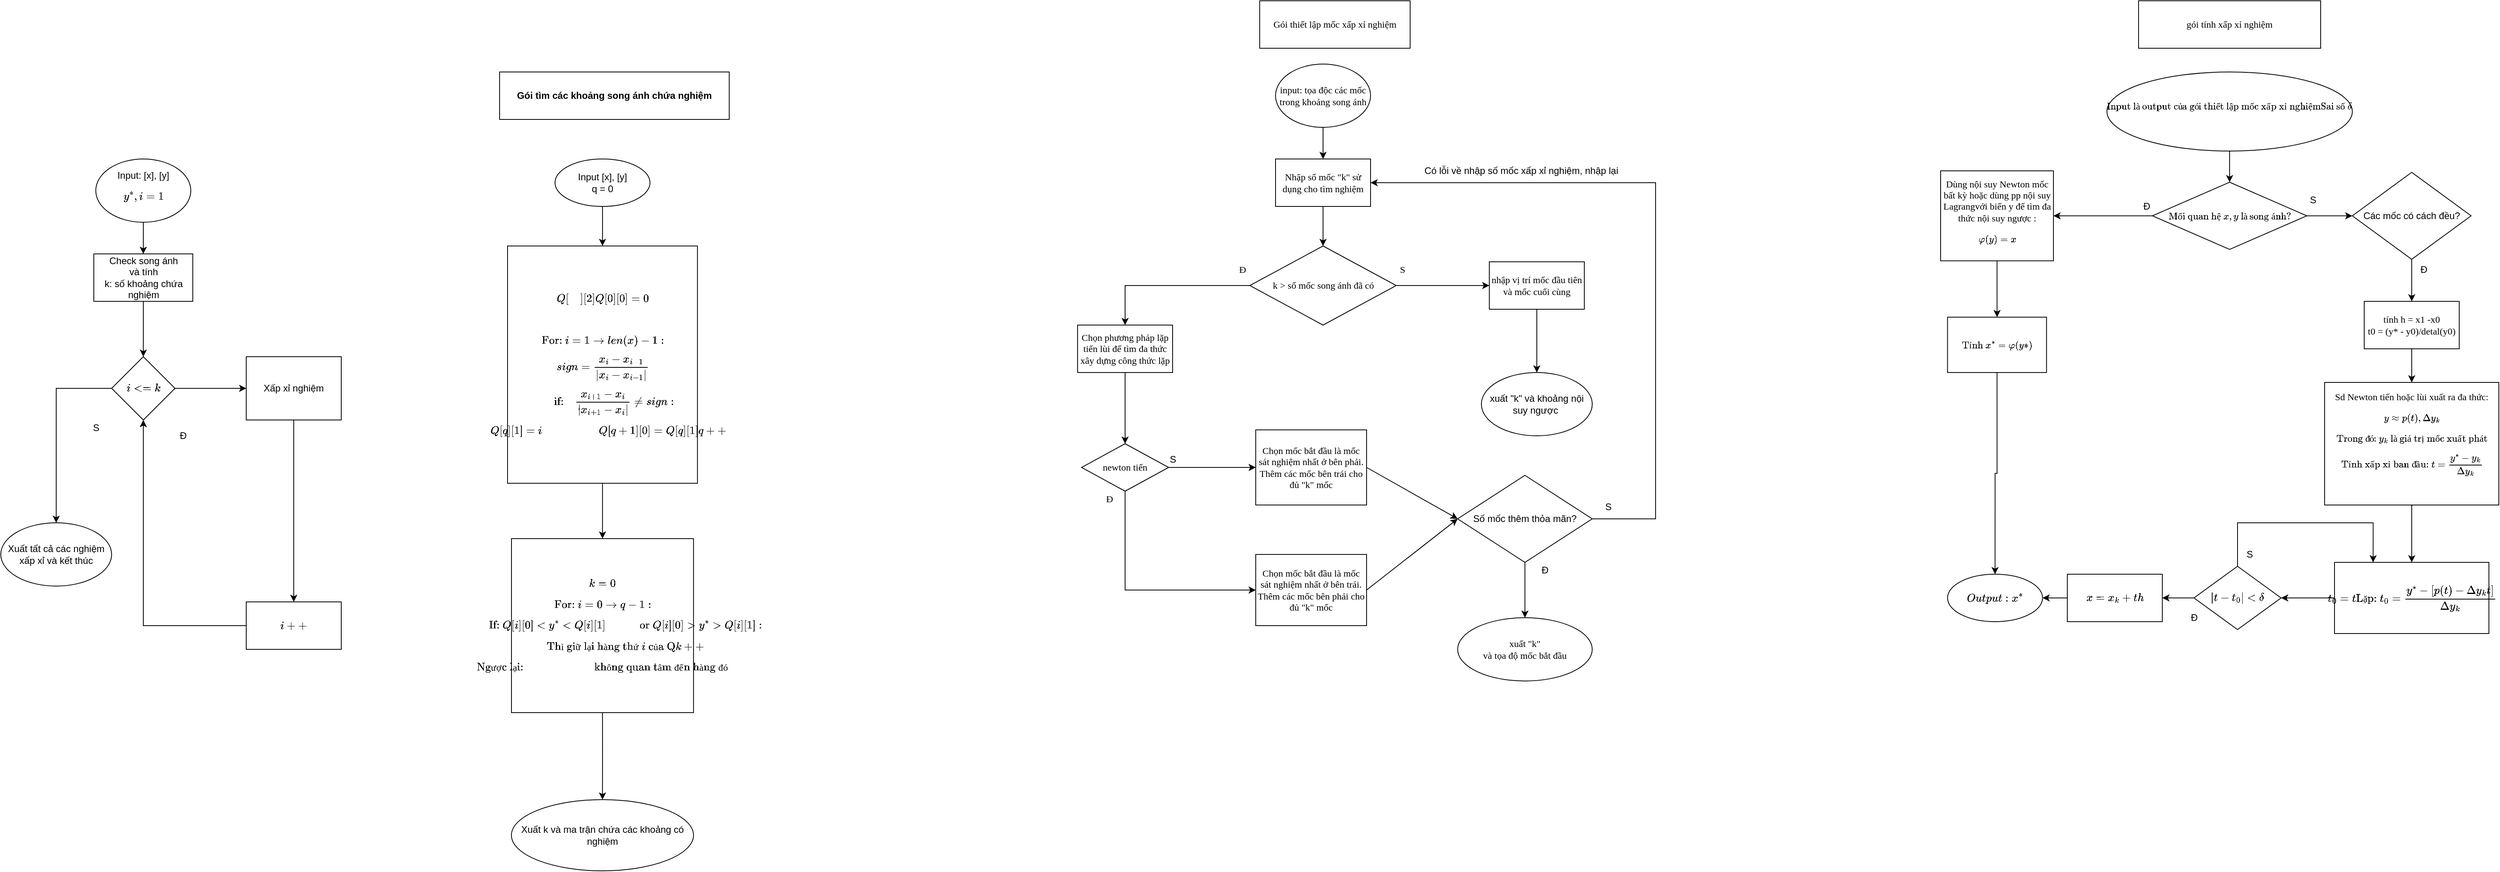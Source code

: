 <mxfile version="16.5.2" type="google"><diagram id="-bo-W2XCwvbuusPsBK75" name="Page-2"><mxGraphModel dx="1022" dy="5156" grid="1" gridSize="10" guides="1" tooltips="1" connect="1" arrows="1" fold="1" page="1" pageScale="1" pageWidth="3300" pageHeight="4681" math="1" shadow="0"><root><mxCell id="rgaE1AEuiitReDvdLhnc-0"/><mxCell id="rgaE1AEuiitReDvdLhnc-1" parent="rgaE1AEuiitReDvdLhnc-0"/><mxCell id="rgaE1AEuiitReDvdLhnc-18" style="edgeStyle=orthogonalEdgeStyle;rounded=0;orthogonalLoop=1;jettySize=auto;html=1;exitX=0.5;exitY=1;exitDx=0;exitDy=0;entryX=0.5;entryY=0;entryDx=0;entryDy=0;" parent="rgaE1AEuiitReDvdLhnc-1" source="rgaE1AEuiitReDvdLhnc-2" target="rgaE1AEuiitReDvdLhnc-4" edge="1"><mxGeometry relative="1" as="geometry"/></mxCell><mxCell id="rgaE1AEuiitReDvdLhnc-2" value="Input: [x], [y]&lt;br&gt;$$y^*, i = 1$$" style="ellipse;whiteSpace=wrap;html=1;" parent="rgaE1AEuiitReDvdLhnc-1" vertex="1"><mxGeometry x="180" y="80" width="120" height="80" as="geometry"/></mxCell><mxCell id="rgaE1AEuiitReDvdLhnc-15" style="edgeStyle=orthogonalEdgeStyle;rounded=0;orthogonalLoop=1;jettySize=auto;html=1;entryX=0.5;entryY=1;entryDx=0;entryDy=0;exitX=0;exitY=0.5;exitDx=0;exitDy=0;" parent="rgaE1AEuiitReDvdLhnc-1" source="rgaE1AEuiitReDvdLhnc-16" target="rgaE1AEuiitReDvdLhnc-7" edge="1"><mxGeometry relative="1" as="geometry"><mxPoint x="430" y="530" as="targetPoint"/><mxPoint x="390" y="580" as="sourcePoint"/></mxGeometry></mxCell><mxCell id="rgaE1AEuiitReDvdLhnc-17" style="edgeStyle=orthogonalEdgeStyle;rounded=0;orthogonalLoop=1;jettySize=auto;html=1;exitX=0.5;exitY=1;exitDx=0;exitDy=0;entryX=0.5;entryY=0;entryDx=0;entryDy=0;" parent="rgaE1AEuiitReDvdLhnc-1" source="rgaE1AEuiitReDvdLhnc-14" target="rgaE1AEuiitReDvdLhnc-16" edge="1"><mxGeometry relative="1" as="geometry"/></mxCell><mxCell id="rgaE1AEuiitReDvdLhnc-14" value="Xấp xỉ nghiệm" style="rounded=0;whiteSpace=wrap;html=1;" parent="rgaE1AEuiitReDvdLhnc-1" vertex="1"><mxGeometry x="370" y="330" width="120" height="80" as="geometry"/></mxCell><mxCell id="rgaE1AEuiitReDvdLhnc-19" style="edgeStyle=orthogonalEdgeStyle;rounded=0;orthogonalLoop=1;jettySize=auto;html=1;exitX=0.5;exitY=1;exitDx=0;exitDy=0;" parent="rgaE1AEuiitReDvdLhnc-1" source="rgaE1AEuiitReDvdLhnc-4" target="rgaE1AEuiitReDvdLhnc-7" edge="1"><mxGeometry relative="1" as="geometry"><mxPoint x="240" y="280" as="targetPoint"/></mxGeometry></mxCell><mxCell id="rgaE1AEuiitReDvdLhnc-4" value="Check song ánh&lt;br&gt;và tính &lt;br&gt;k: số khoảng chứa nghiệm" style="rounded=0;whiteSpace=wrap;html=1;" parent="rgaE1AEuiitReDvdLhnc-1" vertex="1"><mxGeometry x="177.5" y="200" width="125" height="60" as="geometry"/></mxCell><mxCell id="rgaE1AEuiitReDvdLhnc-8" style="edgeStyle=orthogonalEdgeStyle;rounded=0;orthogonalLoop=1;jettySize=auto;html=1;exitX=0;exitY=0.5;exitDx=0;exitDy=0;entryX=0.5;entryY=0;entryDx=0;entryDy=0;" parent="rgaE1AEuiitReDvdLhnc-1" source="rgaE1AEuiitReDvdLhnc-7" target="rgaE1AEuiitReDvdLhnc-20" edge="1"><mxGeometry relative="1" as="geometry"><mxPoint x="150" y="520" as="targetPoint"/><mxPoint x="90" y="400" as="sourcePoint"/></mxGeometry></mxCell><mxCell id="rgaE1AEuiitReDvdLhnc-10" style="edgeStyle=orthogonalEdgeStyle;rounded=0;orthogonalLoop=1;jettySize=auto;html=1;exitX=1;exitY=0.5;exitDx=0;exitDy=0;entryX=0;entryY=0.5;entryDx=0;entryDy=0;" parent="rgaE1AEuiitReDvdLhnc-1" source="rgaE1AEuiitReDvdLhnc-7" target="rgaE1AEuiitReDvdLhnc-14" edge="1"><mxGeometry relative="1" as="geometry"><mxPoint x="370" y="410" as="targetPoint"/></mxGeometry></mxCell><mxCell id="rgaE1AEuiitReDvdLhnc-7" value="$$i &amp;lt;= k$$" style="rhombus;whiteSpace=wrap;html=1;" parent="rgaE1AEuiitReDvdLhnc-1" vertex="1"><mxGeometry x="200" y="330" width="80" height="80" as="geometry"/></mxCell><mxCell id="rgaE1AEuiitReDvdLhnc-11" value="Đ" style="text;html=1;align=center;verticalAlign=middle;resizable=0;points=[];autosize=1;strokeColor=none;fillColor=none;" parent="rgaE1AEuiitReDvdLhnc-1" vertex="1"><mxGeometry x="280" y="420" width="20" height="20" as="geometry"/></mxCell><mxCell id="rgaE1AEuiitReDvdLhnc-12" value="S" style="text;html=1;align=center;verticalAlign=middle;resizable=0;points=[];autosize=1;strokeColor=none;fillColor=none;" parent="rgaE1AEuiitReDvdLhnc-1" vertex="1"><mxGeometry x="170" y="410" width="20" height="20" as="geometry"/></mxCell><mxCell id="rgaE1AEuiitReDvdLhnc-16" value="$$i++$$" style="rounded=0;whiteSpace=wrap;html=1;" parent="rgaE1AEuiitReDvdLhnc-1" vertex="1"><mxGeometry x="370" y="640" width="120" height="60" as="geometry"/></mxCell><mxCell id="rgaE1AEuiitReDvdLhnc-20" value="&lt;span&gt;Xuất tất cả các nghiệm xấp xỉ và kết thúc&lt;/span&gt;" style="ellipse;whiteSpace=wrap;html=1;" parent="rgaE1AEuiitReDvdLhnc-1" vertex="1"><mxGeometry x="60" y="540" width="140" height="80" as="geometry"/></mxCell><mxCell id="rgaE1AEuiitReDvdLhnc-23" style="edgeStyle=orthogonalEdgeStyle;rounded=0;orthogonalLoop=1;jettySize=auto;html=1;exitX=0.5;exitY=1;exitDx=0;exitDy=0;" parent="rgaE1AEuiitReDvdLhnc-1" source="rgaE1AEuiitReDvdLhnc-21" target="rgaE1AEuiitReDvdLhnc-24" edge="1"><mxGeometry relative="1" as="geometry"><mxPoint x="820.353" y="190" as="targetPoint"/></mxGeometry></mxCell><mxCell id="rgaE1AEuiitReDvdLhnc-21" value="Input [x], [y]&lt;br&gt;q = 0" style="ellipse;whiteSpace=wrap;html=1;" parent="rgaE1AEuiitReDvdLhnc-1" vertex="1"><mxGeometry x="759.95" y="80" width="120" height="60" as="geometry"/></mxCell><mxCell id="rgaE1AEuiitReDvdLhnc-22" value="&lt;b&gt;Gói tìm các khoảng song ánh chứa nghiệm&lt;/b&gt;" style="rounded=0;whiteSpace=wrap;html=1;" parent="rgaE1AEuiitReDvdLhnc-1" vertex="1"><mxGeometry x="690" y="-30" width="290" height="60" as="geometry"/></mxCell><mxCell id="rgaE1AEuiitReDvdLhnc-25" style="edgeStyle=orthogonalEdgeStyle;rounded=0;orthogonalLoop=1;jettySize=auto;html=1;exitX=0.5;exitY=1;exitDx=0;exitDy=0;entryX=0.5;entryY=0;entryDx=0;entryDy=0;" parent="rgaE1AEuiitReDvdLhnc-1" source="rgaE1AEuiitReDvdLhnc-24" target="rgaE1AEuiitReDvdLhnc-26" edge="1"><mxGeometry relative="1" as="geometry"><mxPoint x="820.353" y="690" as="targetPoint"/></mxGeometry></mxCell><mxCell id="rgaE1AEuiitReDvdLhnc-24" value="$$ Q[ \quad][ 2] \\&lt;br&gt;Q[0][0] = 0$$&lt;br&gt;$$ \text{For: } i = 1 \rightarrow len(x) - 1: $$$$ sign = \dfrac{x_i - x_{i-1}}{|x_i - x_{i-1}|} $$$$\quad\quad\text{if:}\quad \dfrac{x_{i+1} - x_{i}}{|x_{i+1} - x_{i}|}&amp;nbsp; \neq sign:$$$$ \quad Q[q][1] = i \\\quad\quad\quad \quad \quad Q[q+1][0] = Q[q][1]\\ q++ $$" style="rounded=0;whiteSpace=wrap;html=1;" parent="rgaE1AEuiitReDvdLhnc-1" vertex="1"><mxGeometry x="700.02" y="190" width="239.86" height="300" as="geometry"/></mxCell><mxCell id="rgaE1AEuiitReDvdLhnc-27" style="edgeStyle=orthogonalEdgeStyle;rounded=0;orthogonalLoop=1;jettySize=auto;html=1;exitX=0.5;exitY=1;exitDx=0;exitDy=0;entryX=0.5;entryY=0;entryDx=0;entryDy=0;" parent="rgaE1AEuiitReDvdLhnc-1" source="rgaE1AEuiitReDvdLhnc-26" target="rgaE1AEuiitReDvdLhnc-28" edge="1"><mxGeometry relative="1" as="geometry"><mxPoint x="869.765" y="1200" as="targetPoint"/></mxGeometry></mxCell><mxCell id="rgaE1AEuiitReDvdLhnc-26" value="$$k = 0$$$$ \text{For: } i = 0\rightarrow q-1: $$ $$\quad\quad\quad\quad \text{If: }&amp;nbsp; Q[i][0]&amp;lt;y^*&amp;lt;Q[i][1] \\ \quad\quad\quad\text{or } Q[i][0]&amp;gt;y^*&amp;gt;Q[i][1]: $$ $$\quad\quad\quad\quad\text{Thì giữ lại hàng thứ } i \text{ của Q}\\ k++$$ $$&lt;br&gt;&amp;nbsp;\text{Ngược lại:}\quad\quad\quad\quad&lt;br&gt;\\\quad\quad \text{ không quan tâm đến hàng đó} $$" style="rounded=0;whiteSpace=wrap;html=1;" parent="rgaE1AEuiitReDvdLhnc-1" vertex="1"><mxGeometry x="705" y="560" width="229.91" height="220" as="geometry"/></mxCell><mxCell id="rgaE1AEuiitReDvdLhnc-28" value="Xuất k và ma trận chứa các khoảng có nghiệm" style="ellipse;whiteSpace=wrap;html=1;" parent="rgaE1AEuiitReDvdLhnc-1" vertex="1"><mxGeometry x="704.91" y="890" width="230" height="90" as="geometry"/></mxCell><mxCell id="rgaE1AEuiitReDvdLhnc-30" value="&lt;font face=&quot;Times New Roman&quot;&gt;Gói thiết lập mốc xấp xỉ nghiệm&lt;/font&gt;" style="rounded=0;whiteSpace=wrap;html=1;" parent="rgaE1AEuiitReDvdLhnc-1" vertex="1"><mxGeometry x="1650" y="-120" width="190" height="60" as="geometry"/></mxCell><mxCell id="t8xWHfFTONVKPdkL1_0G-3" style="edgeStyle=orthogonalEdgeStyle;rounded=0;orthogonalLoop=1;jettySize=auto;html=1;" parent="rgaE1AEuiitReDvdLhnc-1" source="t8xWHfFTONVKPdkL1_0G-0" target="t8xWHfFTONVKPdkL1_0G-1" edge="1"><mxGeometry relative="1" as="geometry"/></mxCell><mxCell id="t8xWHfFTONVKPdkL1_0G-0" value="&lt;font face=&quot;Times New Roman&quot;&gt;Nhập số mốc &quot;k&quot; sử dụng cho tìm nghiệm&lt;/font&gt;" style="rounded=0;whiteSpace=wrap;html=1;" parent="rgaE1AEuiitReDvdLhnc-1" vertex="1"><mxGeometry x="1670" y="80" width="120" height="60" as="geometry"/></mxCell><mxCell id="t8xWHfFTONVKPdkL1_0G-73" value="" style="edgeStyle=orthogonalEdgeStyle;rounded=0;orthogonalLoop=1;jettySize=auto;html=1;" parent="rgaE1AEuiitReDvdLhnc-1" source="t8xWHfFTONVKPdkL1_0G-62" target="t8xWHfFTONVKPdkL1_0G-66" edge="1"><mxGeometry relative="1" as="geometry"/></mxCell><mxCell id="t8xWHfFTONVKPdkL1_0G-62" value="&lt;font face=&quot;Times New Roman&quot;&gt;Dùng nội suy Newton mốc bất kỳ hoặc dùng pp nội suy Lagrangvới biến y để tìm đa thức nội suy ngược :$$\varphi (y) =x$$&lt;/font&gt;" style="rounded=0;whiteSpace=wrap;html=1;" parent="rgaE1AEuiitReDvdLhnc-1" vertex="1"><mxGeometry x="2510" y="95" width="142.5" height="113.76" as="geometry"/></mxCell><mxCell id="HyQccZ0J9gBfOuroHUTR-16" style="edgeStyle=orthogonalEdgeStyle;rounded=0;orthogonalLoop=1;jettySize=auto;html=1;exitX=0.5;exitY=1;exitDx=0;exitDy=0;" parent="rgaE1AEuiitReDvdLhnc-1" source="t8xWHfFTONVKPdkL1_0G-64" edge="1"><mxGeometry relative="1" as="geometry"><mxPoint x="3105" y="520" as="targetPoint"/></mxGeometry></mxCell><mxCell id="HyQccZ0J9gBfOuroHUTR-20" style="edgeStyle=orthogonalEdgeStyle;rounded=0;orthogonalLoop=1;jettySize=auto;html=1;exitX=0.5;exitY=1;exitDx=0;exitDy=0;" parent="rgaE1AEuiitReDvdLhnc-1" source="t8xWHfFTONVKPdkL1_0G-64" target="HyQccZ0J9gBfOuroHUTR-21" edge="1"><mxGeometry relative="1" as="geometry"><mxPoint x="3105" y="600" as="targetPoint"/></mxGeometry></mxCell><mxCell id="t8xWHfFTONVKPdkL1_0G-64" value="&lt;font face=&quot;Times New Roman&quot;&gt;Sd Newton tiến hoặc lùi xuất ra đa thức:&lt;br&gt;$$ y \approx p(t), \Delta y_k $$$$\text{Trong đó: } y_k \text{ là giá trị mốc xuất phát}$$ $$ \text{Tính xấp xỉ ban đầu: } t = \dfrac{y^* - y_k}{\Delta y_k} $$&lt;br&gt;&lt;/font&gt;" style="rounded=0;whiteSpace=wrap;html=1;" parent="rgaE1AEuiitReDvdLhnc-1" vertex="1"><mxGeometry x="2995" y="362.5" width="220" height="155" as="geometry"/></mxCell><mxCell id="t8xWHfFTONVKPdkL1_0G-75" value="" style="edgeStyle=orthogonalEdgeStyle;rounded=0;orthogonalLoop=1;jettySize=auto;html=1;" parent="rgaE1AEuiitReDvdLhnc-1" source="t8xWHfFTONVKPdkL1_0G-65" target="t8xWHfFTONVKPdkL1_0G-64" edge="1"><mxGeometry relative="1" as="geometry"/></mxCell><mxCell id="t8xWHfFTONVKPdkL1_0G-65" value="&lt;font face=&quot;Times New Roman&quot;&gt;tính h = x1 -x0&lt;br&gt;t0 = (y* - y0)/detal(y0)&lt;br&gt;&lt;/font&gt;" style="rounded=0;whiteSpace=wrap;html=1;" parent="rgaE1AEuiitReDvdLhnc-1" vertex="1"><mxGeometry x="3045" y="260" width="120" height="60" as="geometry"/></mxCell><mxCell id="HyQccZ0J9gBfOuroHUTR-18" style="edgeStyle=orthogonalEdgeStyle;rounded=0;orthogonalLoop=1;jettySize=auto;html=1;exitX=0.5;exitY=1;exitDx=0;exitDy=0;" parent="rgaE1AEuiitReDvdLhnc-1" source="t8xWHfFTONVKPdkL1_0G-66" target="HyQccZ0J9gBfOuroHUTR-19" edge="1"><mxGeometry relative="1" as="geometry"><mxPoint x="2655" y="440" as="targetPoint"/></mxGeometry></mxCell><mxCell id="t8xWHfFTONVKPdkL1_0G-66" value="&lt;font face=&quot;Times New Roman&quot;&gt;$$\text{Tính } x^* = \varphi (y*)$$&lt;/font&gt;" style="rounded=0;whiteSpace=wrap;html=1;" parent="rgaE1AEuiitReDvdLhnc-1" vertex="1"><mxGeometry x="2518.75" y="280" width="125" height="70" as="geometry"/></mxCell><mxCell id="t8xWHfFTONVKPdkL1_0G-67" value="&lt;font face=&quot;Times New Roman&quot;&gt;gói tính xấp xỉ nghiệm&lt;/font&gt;" style="rounded=0;whiteSpace=wrap;html=1;" parent="rgaE1AEuiitReDvdLhnc-1" vertex="1"><mxGeometry x="2760" y="-120" width="230" height="60" as="geometry"/></mxCell><mxCell id="t8xWHfFTONVKPdkL1_0G-18" value="" style="edgeStyle=orthogonalEdgeStyle;rounded=0;orthogonalLoop=1;jettySize=auto;html=1;" parent="rgaE1AEuiitReDvdLhnc-1" source="t8xWHfFTONVKPdkL1_0G-7" target="t8xWHfFTONVKPdkL1_0G-16" edge="1"><mxGeometry relative="1" as="geometry"/></mxCell><mxCell id="t8xWHfFTONVKPdkL1_0G-7" value="&lt;font face=&quot;Times New Roman&quot;&gt;Chọn phương pháp lặp tiến lùi để tìm đa thức xây dựng công thức lặp&lt;/font&gt;" style="rounded=0;whiteSpace=wrap;html=1;" parent="rgaE1AEuiitReDvdLhnc-1" vertex="1"><mxGeometry x="1420" y="290" width="120" height="60" as="geometry"/></mxCell><mxCell id="HyQccZ0J9gBfOuroHUTR-3" style="edgeStyle=none;rounded=0;orthogonalLoop=1;jettySize=auto;html=1;exitX=1;exitY=0.5;exitDx=0;exitDy=0;entryX=0;entryY=0.5;entryDx=0;entryDy=0;" parent="rgaE1AEuiitReDvdLhnc-1" source="t8xWHfFTONVKPdkL1_0G-22" target="HyQccZ0J9gBfOuroHUTR-1" edge="1"><mxGeometry relative="1" as="geometry"/></mxCell><mxCell id="t8xWHfFTONVKPdkL1_0G-22" value="&lt;font face=&quot;Times New Roman&quot;&gt;Chọn mốc bắt đầu là mốc sát nghiệm nhất ở bên trái.&lt;br&gt;Thêm các mốc bên phải cho đủ &quot;k&quot; mốc&lt;/font&gt;" style="rounded=0;whiteSpace=wrap;html=1;" parent="rgaE1AEuiitReDvdLhnc-1" vertex="1"><mxGeometry x="1645" y="580" width="140" height="90" as="geometry"/></mxCell><mxCell id="HyQccZ0J9gBfOuroHUTR-2" style="rounded=0;orthogonalLoop=1;jettySize=auto;html=1;exitX=1;exitY=0.5;exitDx=0;exitDy=0;entryX=0;entryY=0.5;entryDx=0;entryDy=0;" parent="rgaE1AEuiitReDvdLhnc-1" source="t8xWHfFTONVKPdkL1_0G-23" target="HyQccZ0J9gBfOuroHUTR-1" edge="1"><mxGeometry relative="1" as="geometry"/></mxCell><mxCell id="t8xWHfFTONVKPdkL1_0G-23" value="&lt;span style=&quot;font-family: &amp;#34;times new roman&amp;#34;&quot;&gt;Chọn mốc bắt đầu là mốc sát nghiệm nhất ở bên phải.&lt;/span&gt;&lt;br style=&quot;font-family: &amp;#34;times new roman&amp;#34;&quot;&gt;&lt;span style=&quot;font-family: &amp;#34;times new roman&amp;#34;&quot;&gt;Thêm các mốc bên trái cho đủ &quot;k&quot; mốc&lt;/span&gt;" style="rounded=0;whiteSpace=wrap;html=1;" parent="rgaE1AEuiitReDvdLhnc-1" vertex="1"><mxGeometry x="1645" y="422.5" width="140" height="95" as="geometry"/></mxCell><mxCell id="HyQccZ0J9gBfOuroHUTR-7" value="" style="edgeStyle=orthogonalEdgeStyle;rounded=0;orthogonalLoop=1;jettySize=auto;html=1;" parent="rgaE1AEuiitReDvdLhnc-1" source="t8xWHfFTONVKPdkL1_0G-8" target="HyQccZ0J9gBfOuroHUTR-6" edge="1"><mxGeometry relative="1" as="geometry"/></mxCell><mxCell id="t8xWHfFTONVKPdkL1_0G-8" value="&lt;font face=&quot;Times New Roman&quot;&gt;nhập vị trí mốc đầu tiên và mốc cuối cùng&lt;/font&gt;" style="rounded=0;whiteSpace=wrap;html=1;" parent="rgaE1AEuiitReDvdLhnc-1" vertex="1"><mxGeometry x="1940" y="210" width="120" height="60" as="geometry"/></mxCell><mxCell id="t8xWHfFTONVKPdkL1_0G-4" value="" style="edgeStyle=orthogonalEdgeStyle;rounded=0;orthogonalLoop=1;jettySize=auto;html=1;entryX=0;entryY=0.5;entryDx=0;entryDy=0;" parent="rgaE1AEuiitReDvdLhnc-1" source="t8xWHfFTONVKPdkL1_0G-1" target="t8xWHfFTONVKPdkL1_0G-8" edge="1"><mxGeometry relative="1" as="geometry"><mxPoint x="1940" y="240" as="targetPoint"/></mxGeometry></mxCell><mxCell id="t8xWHfFTONVKPdkL1_0G-28" value="" style="edgeStyle=orthogonalEdgeStyle;rounded=0;orthogonalLoop=1;jettySize=auto;html=1;exitX=0;exitY=0.5;exitDx=0;exitDy=0;entryX=0.5;entryY=0;entryDx=0;entryDy=0;" parent="rgaE1AEuiitReDvdLhnc-1" source="t8xWHfFTONVKPdkL1_0G-1" target="t8xWHfFTONVKPdkL1_0G-7" edge="1"><mxGeometry relative="1" as="geometry"><Array as="points"><mxPoint x="1480" y="240"/></Array><mxPoint x="1490" y="310" as="targetPoint"/></mxGeometry></mxCell><mxCell id="t8xWHfFTONVKPdkL1_0G-1" value="&lt;font face=&quot;Times New Roman&quot;&gt;k &amp;gt; số mốc song ánh đã có&lt;/font&gt;" style="rhombus;whiteSpace=wrap;html=1;" parent="rgaE1AEuiitReDvdLhnc-1" vertex="1"><mxGeometry x="1637.5" y="190" width="185" height="100" as="geometry"/></mxCell><mxCell id="t8xWHfFTONVKPdkL1_0G-19" value="" style="edgeStyle=orthogonalEdgeStyle;rounded=0;orthogonalLoop=1;jettySize=auto;html=1;entryX=0;entryY=0.5;entryDx=0;entryDy=0;" parent="rgaE1AEuiitReDvdLhnc-1" source="t8xWHfFTONVKPdkL1_0G-16" target="t8xWHfFTONVKPdkL1_0G-23" edge="1"><mxGeometry relative="1" as="geometry"><mxPoint x="1590" y="470" as="targetPoint"/></mxGeometry></mxCell><mxCell id="t8xWHfFTONVKPdkL1_0G-49" style="edgeStyle=orthogonalEdgeStyle;rounded=0;orthogonalLoop=1;jettySize=auto;html=1;exitX=0.5;exitY=1;exitDx=0;exitDy=0;entryX=0;entryY=0.5;entryDx=0;entryDy=0;" parent="rgaE1AEuiitReDvdLhnc-1" source="t8xWHfFTONVKPdkL1_0G-16" target="t8xWHfFTONVKPdkL1_0G-22" edge="1"><mxGeometry relative="1" as="geometry"><Array as="points"><mxPoint x="1480" y="625"/></Array><mxPoint x="1620" y="610" as="targetPoint"/></mxGeometry></mxCell><mxCell id="t8xWHfFTONVKPdkL1_0G-16" value="&lt;font face=&quot;Times New Roman&quot;&gt;newton tiến&lt;/font&gt;" style="rhombus;whiteSpace=wrap;html=1;" parent="rgaE1AEuiitReDvdLhnc-1" vertex="1"><mxGeometry x="1425" y="440" width="110" height="60" as="geometry"/></mxCell><mxCell id="t8xWHfFTONVKPdkL1_0G-72" value="" style="edgeStyle=orthogonalEdgeStyle;rounded=0;orthogonalLoop=1;jettySize=auto;html=1;" parent="rgaE1AEuiitReDvdLhnc-1" source="t8xWHfFTONVKPdkL1_0G-69" target="t8xWHfFTONVKPdkL1_0G-62" edge="1"><mxGeometry relative="1" as="geometry"/></mxCell><mxCell id="t8xWHfFTONVKPdkL1_0G-74" value="" style="edgeStyle=orthogonalEdgeStyle;rounded=0;orthogonalLoop=1;jettySize=auto;html=1;entryX=0;entryY=0.5;entryDx=0;entryDy=0;" parent="rgaE1AEuiitReDvdLhnc-1" source="t8xWHfFTONVKPdkL1_0G-69" target="HyQccZ0J9gBfOuroHUTR-13" edge="1"><mxGeometry relative="1" as="geometry"><mxPoint x="3070" y="100" as="targetPoint"/></mxGeometry></mxCell><mxCell id="t8xWHfFTONVKPdkL1_0G-69" value="&lt;font face=&quot;Times New Roman&quot;&gt;$$\text{Mối quan hệ } x, y\text{ là song ánh?}$$&lt;/font&gt;" style="rhombus;whiteSpace=wrap;html=1;" parent="rgaE1AEuiitReDvdLhnc-1" vertex="1"><mxGeometry x="2777.5" y="109.38" width="195" height="85" as="geometry"/></mxCell><mxCell id="t8xWHfFTONVKPdkL1_0G-51" value="" style="edgeStyle=orthogonalEdgeStyle;rounded=0;orthogonalLoop=1;jettySize=auto;html=1;" parent="rgaE1AEuiitReDvdLhnc-1" source="t8xWHfFTONVKPdkL1_0G-27" target="t8xWHfFTONVKPdkL1_0G-0" edge="1"><mxGeometry relative="1" as="geometry"/></mxCell><mxCell id="t8xWHfFTONVKPdkL1_0G-27" value="&lt;font face=&quot;Times New Roman&quot;&gt;input: tọa độc các mốc&lt;br&gt;trong khoảng song ánh&lt;br&gt;&lt;/font&gt;" style="ellipse;whiteSpace=wrap;html=1;" parent="rgaE1AEuiitReDvdLhnc-1" vertex="1"><mxGeometry x="1670" y="-40" width="120" height="80" as="geometry"/></mxCell><mxCell id="t8xWHfFTONVKPdkL1_0G-70" value="" style="edgeStyle=orthogonalEdgeStyle;rounded=0;orthogonalLoop=1;jettySize=auto;html=1;" parent="rgaE1AEuiitReDvdLhnc-1" source="t8xWHfFTONVKPdkL1_0G-68" target="t8xWHfFTONVKPdkL1_0G-69" edge="1"><mxGeometry relative="1" as="geometry"/></mxCell><mxCell id="t8xWHfFTONVKPdkL1_0G-68" value="&lt;font face=&quot;Times New Roman&quot;&gt;$$\text{Input là output của gói thiết lập mốc xấp xỉ nghiệm}\\ \text{Sai số } \delta&amp;nbsp; $$&lt;br&gt;&lt;/font&gt;" style="ellipse;whiteSpace=wrap;html=1;" parent="rgaE1AEuiitReDvdLhnc-1" vertex="1"><mxGeometry x="2720" y="-30" width="310" height="100" as="geometry"/></mxCell><mxCell id="t8xWHfFTONVKPdkL1_0G-31" value="&lt;font face=&quot;Times New Roman&quot;&gt;S&lt;/font&gt;" style="text;html=1;align=center;verticalAlign=middle;resizable=0;points=[];autosize=1;" parent="rgaE1AEuiitReDvdLhnc-1" vertex="1"><mxGeometry x="1820" y="210" width="20" height="20" as="geometry"/></mxCell><mxCell id="t8xWHfFTONVKPdkL1_0G-32" value="&lt;font face=&quot;Times New Roman&quot;&gt;Đ&lt;/font&gt;" style="text;html=1;align=center;verticalAlign=middle;resizable=0;points=[];autosize=1;" parent="rgaE1AEuiitReDvdLhnc-1" vertex="1"><mxGeometry x="1617.5" y="210" width="20" height="20" as="geometry"/></mxCell><mxCell id="t8xWHfFTONVKPdkL1_0G-55" value="&lt;font face=&quot;Times New Roman&quot;&gt;Đ&lt;/font&gt;" style="text;html=1;align=center;verticalAlign=middle;resizable=0;points=[];autosize=1;" parent="rgaE1AEuiitReDvdLhnc-1" vertex="1"><mxGeometry x="1450" y="500" width="20" height="20" as="geometry"/></mxCell><mxCell id="t8xWHfFTONVKPdkL1_0G-58" value="&lt;font face=&quot;Times New Roman&quot;&gt;xuất &quot;k&quot;&lt;br&gt;và tọa độ mốc bắt đầu&lt;br&gt;&lt;/font&gt;" style="ellipse;whiteSpace=wrap;html=1;" parent="rgaE1AEuiitReDvdLhnc-1" vertex="1"><mxGeometry x="1900" y="660" width="170" height="80" as="geometry"/></mxCell><mxCell id="HyQccZ0J9gBfOuroHUTR-0" value="S" style="text;html=1;align=center;verticalAlign=middle;resizable=0;points=[];autosize=1;strokeColor=none;fillColor=none;" parent="rgaE1AEuiitReDvdLhnc-1" vertex="1"><mxGeometry x="1530" y="450" width="20" height="20" as="geometry"/></mxCell><mxCell id="HyQccZ0J9gBfOuroHUTR-4" style="edgeStyle=none;rounded=0;orthogonalLoop=1;jettySize=auto;html=1;exitX=0.5;exitY=1;exitDx=0;exitDy=0;entryX=0.5;entryY=0;entryDx=0;entryDy=0;" parent="rgaE1AEuiitReDvdLhnc-1" source="HyQccZ0J9gBfOuroHUTR-1" target="t8xWHfFTONVKPdkL1_0G-58" edge="1"><mxGeometry relative="1" as="geometry"/></mxCell><mxCell id="HyQccZ0J9gBfOuroHUTR-5" style="edgeStyle=orthogonalEdgeStyle;rounded=0;orthogonalLoop=1;jettySize=auto;html=1;exitX=1;exitY=0.5;exitDx=0;exitDy=0;entryX=1;entryY=0.5;entryDx=0;entryDy=0;" parent="rgaE1AEuiitReDvdLhnc-1" source="HyQccZ0J9gBfOuroHUTR-1" target="t8xWHfFTONVKPdkL1_0G-0" edge="1"><mxGeometry relative="1" as="geometry"><Array as="points"><mxPoint x="2150" y="535"/><mxPoint x="2150" y="110"/></Array></mxGeometry></mxCell><mxCell id="HyQccZ0J9gBfOuroHUTR-1" value="Số mốc thêm thỏa mãn?" style="rhombus;whiteSpace=wrap;html=1;" parent="rgaE1AEuiitReDvdLhnc-1" vertex="1"><mxGeometry x="1900" y="480" width="170" height="110" as="geometry"/></mxCell><mxCell id="HyQccZ0J9gBfOuroHUTR-6" value="xuất &quot;k&quot; và khoảng nội suy ngược&amp;nbsp;" style="ellipse;whiteSpace=wrap;html=1;rounded=0;" parent="rgaE1AEuiitReDvdLhnc-1" vertex="1"><mxGeometry x="1930" y="350" width="140" height="80" as="geometry"/></mxCell><mxCell id="HyQccZ0J9gBfOuroHUTR-8" value="Đ" style="text;html=1;align=center;verticalAlign=middle;resizable=0;points=[];autosize=1;strokeColor=none;fillColor=none;" parent="rgaE1AEuiitReDvdLhnc-1" vertex="1"><mxGeometry x="2000" y="590" width="20" height="20" as="geometry"/></mxCell><mxCell id="HyQccZ0J9gBfOuroHUTR-9" value="S" style="text;html=1;align=center;verticalAlign=middle;resizable=0;points=[];autosize=1;strokeColor=none;fillColor=none;" parent="rgaE1AEuiitReDvdLhnc-1" vertex="1"><mxGeometry x="2080" y="510" width="20" height="20" as="geometry"/></mxCell><mxCell id="HyQccZ0J9gBfOuroHUTR-10" value="Có lỗi về nhập số mốc xấp xỉ nghiệm, nhập lại" style="text;html=1;align=center;verticalAlign=middle;resizable=0;points=[];autosize=1;strokeColor=none;fillColor=none;" parent="rgaE1AEuiitReDvdLhnc-1" vertex="1"><mxGeometry x="1850" y="85" width="260" height="20" as="geometry"/></mxCell><mxCell id="HyQccZ0J9gBfOuroHUTR-11" value="Đ" style="text;html=1;align=center;verticalAlign=middle;resizable=0;points=[];autosize=1;strokeColor=none;fillColor=none;" parent="rgaE1AEuiitReDvdLhnc-1" vertex="1"><mxGeometry x="2760" y="130" width="20" height="20" as="geometry"/></mxCell><mxCell id="HyQccZ0J9gBfOuroHUTR-12" value="S" style="text;html=1;align=center;verticalAlign=middle;resizable=0;points=[];autosize=1;strokeColor=none;fillColor=none;" parent="rgaE1AEuiitReDvdLhnc-1" vertex="1"><mxGeometry x="2970" y="121.88" width="20" height="20" as="geometry"/></mxCell><mxCell id="HyQccZ0J9gBfOuroHUTR-14" style="edgeStyle=orthogonalEdgeStyle;rounded=0;orthogonalLoop=1;jettySize=auto;html=1;exitX=0.5;exitY=1;exitDx=0;exitDy=0;entryX=0.5;entryY=0;entryDx=0;entryDy=0;" parent="rgaE1AEuiitReDvdLhnc-1" source="HyQccZ0J9gBfOuroHUTR-13" target="t8xWHfFTONVKPdkL1_0G-65" edge="1"><mxGeometry relative="1" as="geometry"/></mxCell><mxCell id="HyQccZ0J9gBfOuroHUTR-13" value="Các mốc có cách đều?" style="rhombus;whiteSpace=wrap;html=1;" parent="rgaE1AEuiitReDvdLhnc-1" vertex="1"><mxGeometry x="3030" y="96.88" width="150" height="110" as="geometry"/></mxCell><mxCell id="HyQccZ0J9gBfOuroHUTR-17" value="Đ" style="text;html=1;align=center;verticalAlign=middle;resizable=0;points=[];autosize=1;strokeColor=none;fillColor=none;" parent="rgaE1AEuiitReDvdLhnc-1" vertex="1"><mxGeometry x="3110" y="210" width="20" height="20" as="geometry"/></mxCell><mxCell id="HyQccZ0J9gBfOuroHUTR-19" value="$$Output: x^*$$" style="ellipse;whiteSpace=wrap;html=1;" parent="rgaE1AEuiitReDvdLhnc-1" vertex="1"><mxGeometry x="2518.75" y="605" width="120" height="60" as="geometry"/></mxCell><mxCell id="HyQccZ0J9gBfOuroHUTR-22" style="edgeStyle=orthogonalEdgeStyle;rounded=0;orthogonalLoop=1;jettySize=auto;html=1;exitX=0;exitY=0.5;exitDx=0;exitDy=0;entryX=1;entryY=0.5;entryDx=0;entryDy=0;" parent="rgaE1AEuiitReDvdLhnc-1" source="HyQccZ0J9gBfOuroHUTR-21" target="HyQccZ0J9gBfOuroHUTR-23" edge="1"><mxGeometry relative="1" as="geometry"><mxPoint x="2960" y="635" as="targetPoint"/></mxGeometry></mxCell><mxCell id="HyQccZ0J9gBfOuroHUTR-21" value="$$t_0 = t\\ \text{Lặp: } t_0 = \dfrac{y^* - [p(t) - \Delta y_kt]}{\Delta y_k} $$" style="rounded=0;whiteSpace=wrap;html=1;" parent="rgaE1AEuiitReDvdLhnc-1" vertex="1"><mxGeometry x="3007.5" y="590" width="195" height="90" as="geometry"/></mxCell><mxCell id="HyQccZ0J9gBfOuroHUTR-24" style="edgeStyle=orthogonalEdgeStyle;rounded=0;orthogonalLoop=1;jettySize=auto;html=1;exitX=0.5;exitY=0;exitDx=0;exitDy=0;entryX=0.25;entryY=0;entryDx=0;entryDy=0;" parent="rgaE1AEuiitReDvdLhnc-1" source="HyQccZ0J9gBfOuroHUTR-23" target="HyQccZ0J9gBfOuroHUTR-21" edge="1"><mxGeometry relative="1" as="geometry"><mxPoint x="2930" y="530" as="targetPoint"/><mxPoint x="3020" y="550" as="sourcePoint"/><Array as="points"><mxPoint x="2885" y="540"/><mxPoint x="3056" y="540"/></Array></mxGeometry></mxCell><mxCell id="HyQccZ0J9gBfOuroHUTR-34" style="edgeStyle=orthogonalEdgeStyle;rounded=0;orthogonalLoop=1;jettySize=auto;html=1;exitX=0;exitY=0.5;exitDx=0;exitDy=0;entryX=1;entryY=0.5;entryDx=0;entryDy=0;" parent="rgaE1AEuiitReDvdLhnc-1" source="HyQccZ0J9gBfOuroHUTR-23" target="HyQccZ0J9gBfOuroHUTR-33" edge="1"><mxGeometry relative="1" as="geometry"/></mxCell><mxCell id="HyQccZ0J9gBfOuroHUTR-23" value="$$|t - t_0| &amp;lt;\delta$$" style="rhombus;whiteSpace=wrap;html=1;" parent="rgaE1AEuiitReDvdLhnc-1" vertex="1"><mxGeometry x="2830" y="595" width="110" height="80" as="geometry"/></mxCell><mxCell id="HyQccZ0J9gBfOuroHUTR-25" value="S" style="text;html=1;align=center;verticalAlign=middle;resizable=0;points=[];autosize=1;strokeColor=none;fillColor=none;" parent="rgaE1AEuiitReDvdLhnc-1" vertex="1"><mxGeometry x="2890" y="570" width="20" height="20" as="geometry"/></mxCell><mxCell id="HyQccZ0J9gBfOuroHUTR-29" value="Đ" style="text;html=1;align=center;verticalAlign=middle;resizable=0;points=[];autosize=1;strokeColor=none;fillColor=none;" parent="rgaE1AEuiitReDvdLhnc-1" vertex="1"><mxGeometry x="2820" y="650" width="20" height="20" as="geometry"/></mxCell><mxCell id="HyQccZ0J9gBfOuroHUTR-35" style="edgeStyle=orthogonalEdgeStyle;rounded=0;orthogonalLoop=1;jettySize=auto;html=1;exitX=0;exitY=0.5;exitDx=0;exitDy=0;entryX=1;entryY=0.5;entryDx=0;entryDy=0;" parent="rgaE1AEuiitReDvdLhnc-1" source="HyQccZ0J9gBfOuroHUTR-33" target="HyQccZ0J9gBfOuroHUTR-19" edge="1"><mxGeometry relative="1" as="geometry"/></mxCell><mxCell id="HyQccZ0J9gBfOuroHUTR-33" value="$$x = x_k + th$$" style="whiteSpace=wrap;html=1;" parent="rgaE1AEuiitReDvdLhnc-1" vertex="1"><mxGeometry x="2670" y="605" width="120" height="60" as="geometry"/></mxCell></root></mxGraphModel></diagram></mxfile>